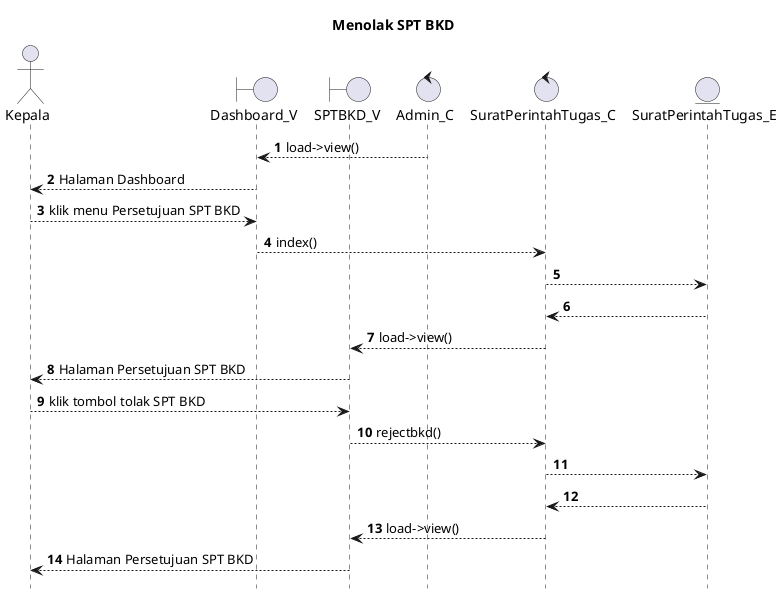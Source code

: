 @startuml

autonumber
hide footbox
title Menolak SPT BKD

Actor Kepala
boundary Dashboard_V
boundary SPTBKD_V
control Admin_C
control SuratPerintahTugas_C
Entity SuratPerintahTugas_E

Admin_C --> Dashboard_V: load->view()
Dashboard_V --> Kepala: Halaman Dashboard
Kepala --> Dashboard_V: klik menu Persetujuan SPT BKD
Dashboard_V --> SuratPerintahTugas_C: index()
SuratPerintahTugas_C --> SuratPerintahTugas_E:
    
    SuratPerintahTugas_E --> SuratPerintahTugas_C:
    SuratPerintahTugas_C --> SPTBKD_V: load->view()
    SPTBKD_V --> Kepala: Halaman Persetujuan SPT BKD

Kepala --> SPTBKD_V: klik tombol tolak SPT BKD
SPTBKD_V --> SuratPerintahTugas_C: rejectbkd()
SuratPerintahTugas_C --> SuratPerintahTugas_E:
   
    SuratPerintahTugas_E --> SuratPerintahTugas_C:
    SuratPerintahTugas_C --> SPTBKD_V: load->view()
    SPTBKD_V --> Kepala: Halaman Persetujuan SPT BKD

@enduml